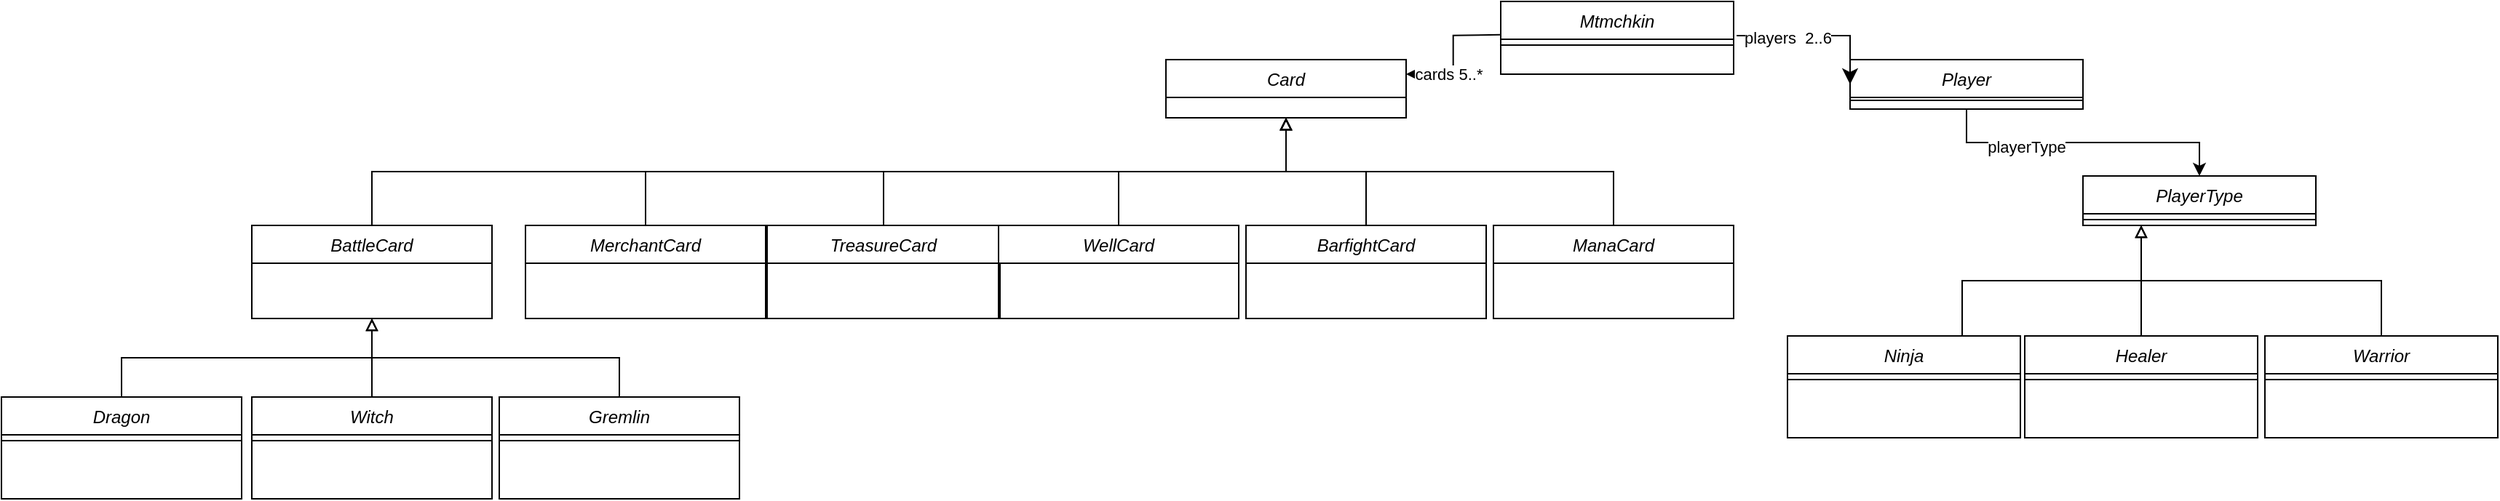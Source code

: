 <mxfile version="20.7.4" type="device"><diagram id="C5RBs43oDa-KdzZeNtuy" name="Page-1"><mxGraphModel dx="2634" dy="2063" grid="1" gridSize="10" guides="1" tooltips="1" connect="1" arrows="1" fold="1" page="1" pageScale="1" pageWidth="1169" pageHeight="827" math="0" shadow="0"><root><mxCell id="WIyWlLk6GJQsqaUBKTNV-0"/><mxCell id="WIyWlLk6GJQsqaUBKTNV-1" parent="WIyWlLk6GJQsqaUBKTNV-0"/><mxCell id="Val8Mtfyvoj-f5zwKkKn-0" value="Mtmchkin" style="swimlane;fontStyle=2;align=center;verticalAlign=top;childLayout=stackLayout;horizontal=1;startSize=26;horizontalStack=0;resizeParent=1;resizeLast=0;collapsible=1;marginBottom=0;rounded=0;shadow=0;strokeWidth=1;" vertex="1" parent="WIyWlLk6GJQsqaUBKTNV-1"><mxGeometry x="110" y="-110" width="160" height="50" as="geometry"><mxRectangle x="230" y="140" width="160" height="26" as="alternateBounds"/></mxGeometry></mxCell><mxCell id="Val8Mtfyvoj-f5zwKkKn-4" value="" style="line;html=1;strokeWidth=1;align=left;verticalAlign=middle;spacingTop=-1;spacingLeft=3;spacingRight=3;rotatable=0;labelPosition=right;points=[];portConstraint=eastwest;" vertex="1" parent="Val8Mtfyvoj-f5zwKkKn-0"><mxGeometry y="26" width="160" height="8" as="geometry"/></mxCell><mxCell id="Val8Mtfyvoj-f5zwKkKn-6" value="Player" style="swimlane;fontStyle=2;align=center;verticalAlign=top;childLayout=stackLayout;horizontal=1;startSize=26;horizontalStack=0;resizeParent=1;resizeLast=0;collapsible=1;marginBottom=0;rounded=0;shadow=0;strokeWidth=1;" vertex="1" parent="WIyWlLk6GJQsqaUBKTNV-1"><mxGeometry x="350" y="-70" width="160" height="34" as="geometry"><mxRectangle x="230" y="140" width="160" height="26" as="alternateBounds"/></mxGeometry></mxCell><mxCell id="Val8Mtfyvoj-f5zwKkKn-10" value="" style="line;html=1;strokeWidth=1;align=left;verticalAlign=middle;spacingTop=-1;spacingLeft=3;spacingRight=3;rotatable=0;labelPosition=right;points=[];portConstraint=eastwest;" vertex="1" parent="Val8Mtfyvoj-f5zwKkKn-6"><mxGeometry y="26" width="160" height="4" as="geometry"/></mxCell><mxCell id="Val8Mtfyvoj-f5zwKkKn-12" value="PlayerType" style="swimlane;fontStyle=2;align=center;verticalAlign=top;childLayout=stackLayout;horizontal=1;startSize=26;horizontalStack=0;resizeParent=1;resizeLast=0;collapsible=1;marginBottom=0;rounded=0;shadow=0;strokeWidth=1;" vertex="1" parent="WIyWlLk6GJQsqaUBKTNV-1"><mxGeometry x="510" y="10" width="160" height="34" as="geometry"><mxRectangle x="230" y="140" width="160" height="26" as="alternateBounds"/></mxGeometry></mxCell><mxCell id="Val8Mtfyvoj-f5zwKkKn-16" value="" style="line;html=1;strokeWidth=1;align=left;verticalAlign=middle;spacingTop=-1;spacingLeft=3;spacingRight=3;rotatable=0;labelPosition=right;points=[];portConstraint=eastwest;" vertex="1" parent="Val8Mtfyvoj-f5zwKkKn-12"><mxGeometry y="26" width="160" height="8" as="geometry"/></mxCell><mxCell id="Val8Mtfyvoj-f5zwKkKn-19" value="" style="edgeStyle=segmentEdgeStyle;endArrow=classic;html=1;curved=0;rounded=0;endSize=8;startSize=8;exitX=1.013;exitY=0.199;exitDx=0;exitDy=0;exitPerimeter=0;entryX=0;entryY=0.5;entryDx=0;entryDy=0;" edge="1" parent="WIyWlLk6GJQsqaUBKTNV-1" target="Val8Mtfyvoj-f5zwKkKn-6"><mxGeometry width="50" height="50" relative="1" as="geometry"><mxPoint x="272.08" y="-86.498" as="sourcePoint"/><mxPoint x="337.76" y="113.482" as="targetPoint"/></mxGeometry></mxCell><mxCell id="Val8Mtfyvoj-f5zwKkKn-20" value="players&amp;nbsp; 2..6" style="edgeLabel;html=1;align=center;verticalAlign=middle;resizable=0;points=[];" vertex="1" connectable="0" parent="Val8Mtfyvoj-f5zwKkKn-19"><mxGeometry x="0.349" y="-3" relative="1" as="geometry"><mxPoint x="-40" y="-2" as="offset"/></mxGeometry></mxCell><mxCell id="Val8Mtfyvoj-f5zwKkKn-33" style="edgeStyle=orthogonalEdgeStyle;rounded=0;orthogonalLoop=1;jettySize=auto;html=1;exitX=0.75;exitY=0;exitDx=0;exitDy=0;endArrow=block;endFill=0;entryX=0.25;entryY=1;entryDx=0;entryDy=0;" edge="1" parent="WIyWlLk6GJQsqaUBKTNV-1" source="Val8Mtfyvoj-f5zwKkKn-21" target="Val8Mtfyvoj-f5zwKkKn-12"><mxGeometry relative="1" as="geometry"><mxPoint x="563" y="290" as="targetPoint"/></mxGeometry></mxCell><mxCell id="Val8Mtfyvoj-f5zwKkKn-21" value="Ninja" style="swimlane;fontStyle=2;align=center;verticalAlign=top;childLayout=stackLayout;horizontal=1;startSize=26;horizontalStack=0;resizeParent=1;resizeLast=0;collapsible=1;marginBottom=0;rounded=0;shadow=0;strokeWidth=1;" vertex="1" parent="WIyWlLk6GJQsqaUBKTNV-1"><mxGeometry x="307" y="120" width="160" height="70" as="geometry"><mxRectangle x="230" y="140" width="160" height="26" as="alternateBounds"/></mxGeometry></mxCell><mxCell id="Val8Mtfyvoj-f5zwKkKn-25" value="" style="line;html=1;strokeWidth=1;align=left;verticalAlign=middle;spacingTop=-1;spacingLeft=3;spacingRight=3;rotatable=0;labelPosition=right;points=[];portConstraint=eastwest;" vertex="1" parent="Val8Mtfyvoj-f5zwKkKn-21"><mxGeometry y="26" width="160" height="8" as="geometry"/></mxCell><mxCell id="Val8Mtfyvoj-f5zwKkKn-35" style="edgeStyle=orthogonalEdgeStyle;rounded=0;orthogonalLoop=1;jettySize=auto;html=1;exitX=0.5;exitY=0;exitDx=0;exitDy=0;endArrow=block;endFill=0;entryX=0.25;entryY=1;entryDx=0;entryDy=0;" edge="1" parent="WIyWlLk6GJQsqaUBKTNV-1" source="Val8Mtfyvoj-f5zwKkKn-27" target="Val8Mtfyvoj-f5zwKkKn-12"><mxGeometry relative="1" as="geometry"><mxPoint x="563" y="240" as="targetPoint"/></mxGeometry></mxCell><mxCell id="Val8Mtfyvoj-f5zwKkKn-27" value="Healer" style="swimlane;fontStyle=2;align=center;verticalAlign=top;childLayout=stackLayout;horizontal=1;startSize=26;horizontalStack=0;resizeParent=1;resizeLast=0;collapsible=1;marginBottom=0;rounded=0;shadow=0;strokeWidth=1;" vertex="1" parent="WIyWlLk6GJQsqaUBKTNV-1"><mxGeometry x="470" y="120" width="160" height="70" as="geometry"><mxRectangle x="230" y="140" width="160" height="26" as="alternateBounds"/></mxGeometry></mxCell><mxCell id="Val8Mtfyvoj-f5zwKkKn-28" value="" style="line;html=1;strokeWidth=1;align=left;verticalAlign=middle;spacingTop=-1;spacingLeft=3;spacingRight=3;rotatable=0;labelPosition=right;points=[];portConstraint=eastwest;" vertex="1" parent="Val8Mtfyvoj-f5zwKkKn-27"><mxGeometry y="26" width="160" height="8" as="geometry"/></mxCell><mxCell id="Val8Mtfyvoj-f5zwKkKn-36" style="edgeStyle=orthogonalEdgeStyle;rounded=0;orthogonalLoop=1;jettySize=auto;html=1;exitX=0.5;exitY=0;exitDx=0;exitDy=0;endArrow=block;endFill=0;entryX=0.25;entryY=1;entryDx=0;entryDy=0;" edge="1" parent="WIyWlLk6GJQsqaUBKTNV-1" source="Val8Mtfyvoj-f5zwKkKn-30" target="Val8Mtfyvoj-f5zwKkKn-12"><mxGeometry relative="1" as="geometry"><mxPoint x="563" y="240" as="targetPoint"/></mxGeometry></mxCell><mxCell id="Val8Mtfyvoj-f5zwKkKn-30" value="Warrior" style="swimlane;fontStyle=2;align=center;verticalAlign=top;childLayout=stackLayout;horizontal=1;startSize=26;horizontalStack=0;resizeParent=1;resizeLast=0;collapsible=1;marginBottom=0;rounded=0;shadow=0;strokeWidth=1;" vertex="1" parent="WIyWlLk6GJQsqaUBKTNV-1"><mxGeometry x="635" y="120" width="160" height="70" as="geometry"><mxRectangle x="230" y="140" width="160" height="26" as="alternateBounds"/></mxGeometry></mxCell><mxCell id="Val8Mtfyvoj-f5zwKkKn-31" value="" style="line;html=1;strokeWidth=1;align=left;verticalAlign=middle;spacingTop=-1;spacingLeft=3;spacingRight=3;rotatable=0;labelPosition=right;points=[];portConstraint=eastwest;" vertex="1" parent="Val8Mtfyvoj-f5zwKkKn-30"><mxGeometry y="26" width="160" height="8" as="geometry"/></mxCell><mxCell id="Val8Mtfyvoj-f5zwKkKn-37" style="edgeStyle=orthogonalEdgeStyle;rounded=0;orthogonalLoop=1;jettySize=auto;html=1;exitX=0.5;exitY=1;exitDx=0;exitDy=0;entryX=0.5;entryY=0;entryDx=0;entryDy=0;endArrow=classic;endFill=1;" edge="1" parent="WIyWlLk6GJQsqaUBKTNV-1" source="Val8Mtfyvoj-f5zwKkKn-6" target="Val8Mtfyvoj-f5zwKkKn-12"><mxGeometry relative="1" as="geometry"><mxPoint x="460.0" y="60" as="sourcePoint"/><mxPoint x="593" y="324.5" as="targetPoint"/></mxGeometry></mxCell><mxCell id="Val8Mtfyvoj-f5zwKkKn-38" value="playerType" style="edgeLabel;html=1;align=center;verticalAlign=middle;resizable=0;points=[];" vertex="1" connectable="0" parent="Val8Mtfyvoj-f5zwKkKn-37"><mxGeometry x="-0.357" y="2" relative="1" as="geometry"><mxPoint x="-2" y="5" as="offset"/></mxGeometry></mxCell><mxCell id="Val8Mtfyvoj-f5zwKkKn-40" value="Card" style="swimlane;fontStyle=2;align=center;verticalAlign=top;childLayout=stackLayout;horizontal=1;startSize=26;horizontalStack=0;resizeParent=1;resizeLast=0;collapsible=1;marginBottom=0;rounded=0;shadow=0;strokeWidth=1;" vertex="1" parent="WIyWlLk6GJQsqaUBKTNV-1"><mxGeometry x="-120" y="-70" width="165" height="40" as="geometry"><mxRectangle x="230" y="140" width="160" height="26" as="alternateBounds"/></mxGeometry></mxCell><mxCell id="Val8Mtfyvoj-f5zwKkKn-55" style="edgeStyle=orthogonalEdgeStyle;rounded=0;orthogonalLoop=1;jettySize=auto;html=1;exitX=0.5;exitY=0;exitDx=0;exitDy=0;entryX=0.5;entryY=1;entryDx=0;entryDy=0;endArrow=block;endFill=0;" edge="1" parent="WIyWlLk6GJQsqaUBKTNV-1" source="Val8Mtfyvoj-f5zwKkKn-46" target="Val8Mtfyvoj-f5zwKkKn-70"><mxGeometry relative="1" as="geometry"/></mxCell><mxCell id="Val8Mtfyvoj-f5zwKkKn-46" value="Dragon" style="swimlane;fontStyle=2;align=center;verticalAlign=top;childLayout=stackLayout;horizontal=1;startSize=26;horizontalStack=0;resizeParent=1;resizeLast=0;collapsible=1;marginBottom=0;rounded=0;shadow=0;strokeWidth=1;" vertex="1" parent="WIyWlLk6GJQsqaUBKTNV-1"><mxGeometry x="-920" y="162" width="165" height="70" as="geometry"><mxRectangle x="230" y="140" width="160" height="26" as="alternateBounds"/></mxGeometry></mxCell><mxCell id="Val8Mtfyvoj-f5zwKkKn-47" value="" style="line;html=1;strokeWidth=1;align=left;verticalAlign=middle;spacingTop=-1;spacingLeft=3;spacingRight=3;rotatable=0;labelPosition=right;points=[];portConstraint=eastwest;" vertex="1" parent="Val8Mtfyvoj-f5zwKkKn-46"><mxGeometry y="26" width="165" height="8" as="geometry"/></mxCell><mxCell id="Val8Mtfyvoj-f5zwKkKn-73" style="edgeStyle=orthogonalEdgeStyle;rounded=0;orthogonalLoop=1;jettySize=auto;html=1;exitX=0.5;exitY=0;exitDx=0;exitDy=0;endArrow=block;endFill=0;entryX=0.5;entryY=1;entryDx=0;entryDy=0;" edge="1" parent="WIyWlLk6GJQsqaUBKTNV-1" source="Val8Mtfyvoj-f5zwKkKn-70" target="Val8Mtfyvoj-f5zwKkKn-40"><mxGeometry relative="1" as="geometry"><mxPoint x="-20" y="168" as="targetPoint"/></mxGeometry></mxCell><mxCell id="Val8Mtfyvoj-f5zwKkKn-70" value="BattleCard" style="swimlane;fontStyle=2;align=center;verticalAlign=top;childLayout=stackLayout;horizontal=1;startSize=26;horizontalStack=0;resizeParent=1;resizeLast=0;collapsible=1;marginBottom=0;rounded=0;shadow=0;strokeWidth=1;" vertex="1" parent="WIyWlLk6GJQsqaUBKTNV-1"><mxGeometry x="-748" y="44" width="165" height="64" as="geometry"><mxRectangle x="230" y="140" width="160" height="26" as="alternateBounds"/></mxGeometry></mxCell><mxCell id="Val8Mtfyvoj-f5zwKkKn-79" style="edgeStyle=orthogonalEdgeStyle;rounded=0;orthogonalLoop=1;jettySize=auto;html=1;exitX=0.5;exitY=0;exitDx=0;exitDy=0;entryX=0.5;entryY=1;entryDx=0;entryDy=0;endArrow=block;endFill=0;" edge="1" parent="WIyWlLk6GJQsqaUBKTNV-1" source="Val8Mtfyvoj-f5zwKkKn-77" target="Val8Mtfyvoj-f5zwKkKn-40"><mxGeometry relative="1" as="geometry"/></mxCell><mxCell id="Val8Mtfyvoj-f5zwKkKn-77" value="MerchantCard" style="swimlane;fontStyle=2;align=center;verticalAlign=top;childLayout=stackLayout;horizontal=1;startSize=26;horizontalStack=0;resizeParent=1;resizeLast=0;collapsible=1;marginBottom=0;rounded=0;shadow=0;strokeWidth=1;" vertex="1" parent="WIyWlLk6GJQsqaUBKTNV-1"><mxGeometry x="-560" y="44" width="165" height="64" as="geometry"><mxRectangle x="230" y="140" width="160" height="26" as="alternateBounds"/></mxGeometry></mxCell><mxCell id="Val8Mtfyvoj-f5zwKkKn-82" style="edgeStyle=orthogonalEdgeStyle;rounded=0;orthogonalLoop=1;jettySize=auto;html=1;exitX=0.5;exitY=0;exitDx=0;exitDy=0;entryX=0.5;entryY=1;entryDx=0;entryDy=0;endArrow=block;endFill=0;" edge="1" parent="WIyWlLk6GJQsqaUBKTNV-1" source="Val8Mtfyvoj-f5zwKkKn-80" target="Val8Mtfyvoj-f5zwKkKn-40"><mxGeometry relative="1" as="geometry"/></mxCell><mxCell id="Val8Mtfyvoj-f5zwKkKn-80" value="ManaCard" style="swimlane;fontStyle=2;align=center;verticalAlign=top;childLayout=stackLayout;horizontal=1;startSize=26;horizontalStack=0;resizeParent=1;resizeLast=0;collapsible=1;marginBottom=0;rounded=0;shadow=0;strokeWidth=1;" vertex="1" parent="WIyWlLk6GJQsqaUBKTNV-1"><mxGeometry x="105" y="44" width="165" height="64" as="geometry"><mxRectangle x="230" y="140" width="160" height="26" as="alternateBounds"/></mxGeometry></mxCell><mxCell id="Val8Mtfyvoj-f5zwKkKn-86" style="edgeStyle=orthogonalEdgeStyle;rounded=0;orthogonalLoop=1;jettySize=auto;html=1;exitX=0.5;exitY=0;exitDx=0;exitDy=0;entryX=0.5;entryY=1;entryDx=0;entryDy=0;endArrow=block;endFill=0;" edge="1" parent="WIyWlLk6GJQsqaUBKTNV-1" source="Val8Mtfyvoj-f5zwKkKn-84" target="Val8Mtfyvoj-f5zwKkKn-40"><mxGeometry relative="1" as="geometry"/></mxCell><mxCell id="Val8Mtfyvoj-f5zwKkKn-84" value="TreasureCard" style="swimlane;fontStyle=2;align=center;verticalAlign=top;childLayout=stackLayout;horizontal=1;startSize=26;horizontalStack=0;resizeParent=1;resizeLast=0;collapsible=1;marginBottom=0;rounded=0;shadow=0;strokeWidth=1;" vertex="1" parent="WIyWlLk6GJQsqaUBKTNV-1"><mxGeometry x="-394" y="44" width="160" height="64" as="geometry"><mxRectangle x="230" y="140" width="160" height="26" as="alternateBounds"/></mxGeometry></mxCell><mxCell id="Val8Mtfyvoj-f5zwKkKn-89" style="edgeStyle=orthogonalEdgeStyle;rounded=0;orthogonalLoop=1;jettySize=auto;html=1;exitX=0.5;exitY=0;exitDx=0;exitDy=0;entryX=0.5;entryY=1;entryDx=0;entryDy=0;endArrow=block;endFill=0;" edge="1" parent="WIyWlLk6GJQsqaUBKTNV-1" source="Val8Mtfyvoj-f5zwKkKn-87" target="Val8Mtfyvoj-f5zwKkKn-40"><mxGeometry relative="1" as="geometry"/></mxCell><mxCell id="Val8Mtfyvoj-f5zwKkKn-87" value="WellCard" style="swimlane;fontStyle=2;align=center;verticalAlign=top;childLayout=stackLayout;horizontal=1;startSize=26;horizontalStack=0;resizeParent=1;resizeLast=0;collapsible=1;marginBottom=0;rounded=0;shadow=0;strokeWidth=1;" vertex="1" parent="WIyWlLk6GJQsqaUBKTNV-1"><mxGeometry x="-235" y="44" width="165" height="64" as="geometry"><mxRectangle x="230" y="140" width="160" height="26" as="alternateBounds"/></mxGeometry></mxCell><mxCell id="Val8Mtfyvoj-f5zwKkKn-97" style="edgeStyle=orthogonalEdgeStyle;rounded=0;orthogonalLoop=1;jettySize=auto;html=1;exitX=0.5;exitY=0;exitDx=0;exitDy=0;entryX=0.5;entryY=1;entryDx=0;entryDy=0;endArrow=block;endFill=0;" edge="1" parent="WIyWlLk6GJQsqaUBKTNV-1" source="Val8Mtfyvoj-f5zwKkKn-95" target="Val8Mtfyvoj-f5zwKkKn-40"><mxGeometry relative="1" as="geometry"/></mxCell><mxCell id="Val8Mtfyvoj-f5zwKkKn-95" value="BarfightCard" style="swimlane;fontStyle=2;align=center;verticalAlign=top;childLayout=stackLayout;horizontal=1;startSize=26;horizontalStack=0;resizeParent=1;resizeLast=0;collapsible=1;marginBottom=0;rounded=0;shadow=0;strokeWidth=1;" vertex="1" parent="WIyWlLk6GJQsqaUBKTNV-1"><mxGeometry x="-65" y="44" width="165" height="64" as="geometry"><mxRectangle x="230" y="140" width="160" height="26" as="alternateBounds"/></mxGeometry></mxCell><mxCell id="Val8Mtfyvoj-f5zwKkKn-104" style="edgeStyle=orthogonalEdgeStyle;rounded=0;orthogonalLoop=1;jettySize=auto;html=1;exitX=0.5;exitY=0;exitDx=0;exitDy=0;entryX=0.5;entryY=1;entryDx=0;entryDy=0;endArrow=block;endFill=0;" edge="1" parent="WIyWlLk6GJQsqaUBKTNV-1" source="Val8Mtfyvoj-f5zwKkKn-98" target="Val8Mtfyvoj-f5zwKkKn-70"><mxGeometry relative="1" as="geometry"/></mxCell><mxCell id="Val8Mtfyvoj-f5zwKkKn-98" value="Witch" style="swimlane;fontStyle=2;align=center;verticalAlign=top;childLayout=stackLayout;horizontal=1;startSize=26;horizontalStack=0;resizeParent=1;resizeLast=0;collapsible=1;marginBottom=0;rounded=0;shadow=0;strokeWidth=1;" vertex="1" parent="WIyWlLk6GJQsqaUBKTNV-1"><mxGeometry x="-748" y="162" width="165" height="70" as="geometry"><mxRectangle x="230" y="140" width="160" height="26" as="alternateBounds"/></mxGeometry></mxCell><mxCell id="Val8Mtfyvoj-f5zwKkKn-99" value="" style="line;html=1;strokeWidth=1;align=left;verticalAlign=middle;spacingTop=-1;spacingLeft=3;spacingRight=3;rotatable=0;labelPosition=right;points=[];portConstraint=eastwest;" vertex="1" parent="Val8Mtfyvoj-f5zwKkKn-98"><mxGeometry y="26" width="165" height="8" as="geometry"/></mxCell><mxCell id="Val8Mtfyvoj-f5zwKkKn-105" style="edgeStyle=orthogonalEdgeStyle;rounded=0;orthogonalLoop=1;jettySize=auto;html=1;exitX=0.5;exitY=0;exitDx=0;exitDy=0;entryX=0.5;entryY=1;entryDx=0;entryDy=0;endArrow=block;endFill=0;" edge="1" parent="WIyWlLk6GJQsqaUBKTNV-1" source="Val8Mtfyvoj-f5zwKkKn-101" target="Val8Mtfyvoj-f5zwKkKn-70"><mxGeometry relative="1" as="geometry"/></mxCell><mxCell id="Val8Mtfyvoj-f5zwKkKn-101" value="Gremlin" style="swimlane;fontStyle=2;align=center;verticalAlign=top;childLayout=stackLayout;horizontal=1;startSize=26;horizontalStack=0;resizeParent=1;resizeLast=0;collapsible=1;marginBottom=0;rounded=0;shadow=0;strokeWidth=1;" vertex="1" parent="WIyWlLk6GJQsqaUBKTNV-1"><mxGeometry x="-578" y="162" width="165" height="70" as="geometry"><mxRectangle x="230" y="140" width="160" height="26" as="alternateBounds"/></mxGeometry></mxCell><mxCell id="Val8Mtfyvoj-f5zwKkKn-102" value="" style="line;html=1;strokeWidth=1;align=left;verticalAlign=middle;spacingTop=-1;spacingLeft=3;spacingRight=3;rotatable=0;labelPosition=right;points=[];portConstraint=eastwest;" vertex="1" parent="Val8Mtfyvoj-f5zwKkKn-101"><mxGeometry y="26" width="165" height="8" as="geometry"/></mxCell><mxCell id="Val8Mtfyvoj-f5zwKkKn-106" style="edgeStyle=orthogonalEdgeStyle;rounded=0;orthogonalLoop=1;jettySize=auto;html=1;entryX=1;entryY=0.25;entryDx=0;entryDy=0;endArrow=classic;endFill=1;exitX=-0.002;exitY=0.193;exitDx=0;exitDy=0;exitPerimeter=0;" edge="1" parent="WIyWlLk6GJQsqaUBKTNV-1" target="Val8Mtfyvoj-f5zwKkKn-40"><mxGeometry relative="1" as="geometry"><mxPoint x="109.68" y="-87.086" as="sourcePoint"/></mxGeometry></mxCell><mxCell id="Val8Mtfyvoj-f5zwKkKn-108" value="cards 5..*" style="edgeLabel;html=1;align=center;verticalAlign=middle;resizable=0;points=[];" vertex="1" connectable="0" parent="Val8Mtfyvoj-f5zwKkKn-106"><mxGeometry x="0.375" relative="1" as="geometry"><mxPoint as="offset"/></mxGeometry></mxCell></root></mxGraphModel></diagram></mxfile>